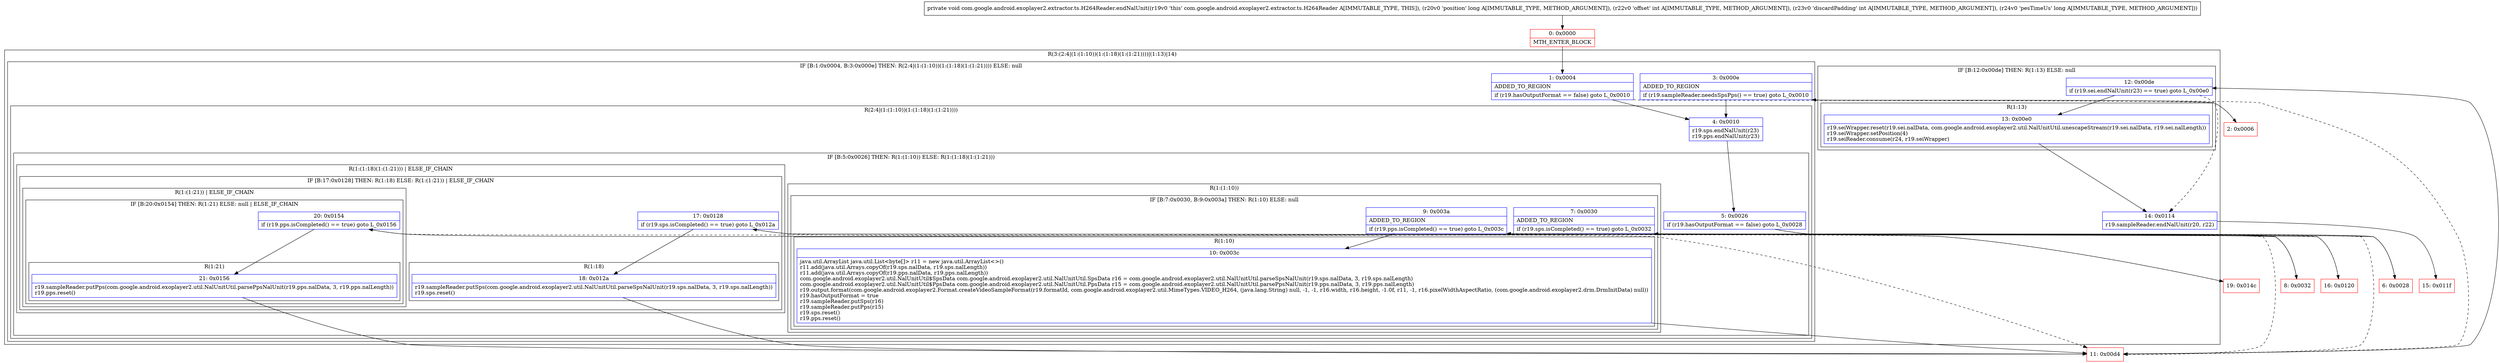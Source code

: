 digraph "CFG forcom.google.android.exoplayer2.extractor.ts.H264Reader.endNalUnit(JIIJ)V" {
subgraph cluster_Region_249425734 {
label = "R(3:(2:4|(1:(1:10))(1:(1:18)(1:(1:21))))|(1:13)|14)";
node [shape=record,color=blue];
subgraph cluster_IfRegion_448565326 {
label = "IF [B:1:0x0004, B:3:0x000e] THEN: R(2:4|(1:(1:10))(1:(1:18)(1:(1:21)))) ELSE: null";
node [shape=record,color=blue];
Node_1 [shape=record,label="{1\:\ 0x0004|ADDED_TO_REGION\l|if (r19.hasOutputFormat == false) goto L_0x0010\l}"];
Node_3 [shape=record,label="{3\:\ 0x000e|ADDED_TO_REGION\l|if (r19.sampleReader.needsSpsPps() == true) goto L_0x0010\l}"];
subgraph cluster_Region_142386904 {
label = "R(2:4|(1:(1:10))(1:(1:18)(1:(1:21))))";
node [shape=record,color=blue];
Node_4 [shape=record,label="{4\:\ 0x0010|r19.sps.endNalUnit(r23)\lr19.pps.endNalUnit(r23)\l}"];
subgraph cluster_IfRegion_858175628 {
label = "IF [B:5:0x0026] THEN: R(1:(1:10)) ELSE: R(1:(1:18)(1:(1:21)))";
node [shape=record,color=blue];
Node_5 [shape=record,label="{5\:\ 0x0026|if (r19.hasOutputFormat == false) goto L_0x0028\l}"];
subgraph cluster_Region_1390462577 {
label = "R(1:(1:10))";
node [shape=record,color=blue];
subgraph cluster_IfRegion_748688003 {
label = "IF [B:7:0x0030, B:9:0x003a] THEN: R(1:10) ELSE: null";
node [shape=record,color=blue];
Node_7 [shape=record,label="{7\:\ 0x0030|ADDED_TO_REGION\l|if (r19.sps.isCompleted() == true) goto L_0x0032\l}"];
Node_9 [shape=record,label="{9\:\ 0x003a|ADDED_TO_REGION\l|if (r19.pps.isCompleted() == true) goto L_0x003c\l}"];
subgraph cluster_Region_813280275 {
label = "R(1:10)";
node [shape=record,color=blue];
Node_10 [shape=record,label="{10\:\ 0x003c|java.util.ArrayList java.util.List\<byte[]\> r11 = new java.util.ArrayList\<\>()\lr11.add(java.util.Arrays.copyOf(r19.sps.nalData, r19.sps.nalLength))\lr11.add(java.util.Arrays.copyOf(r19.pps.nalData, r19.pps.nalLength))\lcom.google.android.exoplayer2.util.NalUnitUtil$SpsData com.google.android.exoplayer2.util.NalUnitUtil.SpsData r16 = com.google.android.exoplayer2.util.NalUnitUtil.parseSpsNalUnit(r19.sps.nalData, 3, r19.sps.nalLength)\lcom.google.android.exoplayer2.util.NalUnitUtil$PpsData com.google.android.exoplayer2.util.NalUnitUtil.PpsData r15 = com.google.android.exoplayer2.util.NalUnitUtil.parsePpsNalUnit(r19.pps.nalData, 3, r19.pps.nalLength)\lr19.output.format(com.google.android.exoplayer2.Format.createVideoSampleFormat(r19.formatId, com.google.android.exoplayer2.util.MimeTypes.VIDEO_H264, (java.lang.String) null, \-1, \-1, r16.width, r16.height, \-1.0f, r11, \-1, r16.pixelWidthAspectRatio, (com.google.android.exoplayer2.drm.DrmInitData) null))\lr19.hasOutputFormat = true\lr19.sampleReader.putSps(r16)\lr19.sampleReader.putPps(r15)\lr19.sps.reset()\lr19.pps.reset()\l}"];
}
}
}
subgraph cluster_Region_1090993065 {
label = "R(1:(1:18)(1:(1:21))) | ELSE_IF_CHAIN\l";
node [shape=record,color=blue];
subgraph cluster_IfRegion_1206065629 {
label = "IF [B:17:0x0128] THEN: R(1:18) ELSE: R(1:(1:21)) | ELSE_IF_CHAIN\l";
node [shape=record,color=blue];
Node_17 [shape=record,label="{17\:\ 0x0128|if (r19.sps.isCompleted() == true) goto L_0x012a\l}"];
subgraph cluster_Region_325360670 {
label = "R(1:18)";
node [shape=record,color=blue];
Node_18 [shape=record,label="{18\:\ 0x012a|r19.sampleReader.putSps(com.google.android.exoplayer2.util.NalUnitUtil.parseSpsNalUnit(r19.sps.nalData, 3, r19.sps.nalLength))\lr19.sps.reset()\l}"];
}
subgraph cluster_Region_1065136379 {
label = "R(1:(1:21)) | ELSE_IF_CHAIN\l";
node [shape=record,color=blue];
subgraph cluster_IfRegion_1197346510 {
label = "IF [B:20:0x0154] THEN: R(1:21) ELSE: null | ELSE_IF_CHAIN\l";
node [shape=record,color=blue];
Node_20 [shape=record,label="{20\:\ 0x0154|if (r19.pps.isCompleted() == true) goto L_0x0156\l}"];
subgraph cluster_Region_413981193 {
label = "R(1:21)";
node [shape=record,color=blue];
Node_21 [shape=record,label="{21\:\ 0x0156|r19.sampleReader.putPps(com.google.android.exoplayer2.util.NalUnitUtil.parsePpsNalUnit(r19.pps.nalData, 3, r19.pps.nalLength))\lr19.pps.reset()\l}"];
}
}
}
}
}
}
}
}
subgraph cluster_IfRegion_798957934 {
label = "IF [B:12:0x00de] THEN: R(1:13) ELSE: null";
node [shape=record,color=blue];
Node_12 [shape=record,label="{12\:\ 0x00de|if (r19.sei.endNalUnit(r23) == true) goto L_0x00e0\l}"];
subgraph cluster_Region_1967044366 {
label = "R(1:13)";
node [shape=record,color=blue];
Node_13 [shape=record,label="{13\:\ 0x00e0|r19.seiWrapper.reset(r19.sei.nalData, com.google.android.exoplayer2.util.NalUnitUtil.unescapeStream(r19.sei.nalData, r19.sei.nalLength))\lr19.seiWrapper.setPosition(4)\lr19.seiReader.consume(r24, r19.seiWrapper)\l}"];
}
}
Node_14 [shape=record,label="{14\:\ 0x0114|r19.sampleReader.endNalUnit(r20, r22)\l}"];
}
Node_0 [shape=record,color=red,label="{0\:\ 0x0000|MTH_ENTER_BLOCK\l}"];
Node_2 [shape=record,color=red,label="{2\:\ 0x0006}"];
Node_6 [shape=record,color=red,label="{6\:\ 0x0028}"];
Node_8 [shape=record,color=red,label="{8\:\ 0x0032}"];
Node_11 [shape=record,color=red,label="{11\:\ 0x00d4}"];
Node_15 [shape=record,color=red,label="{15\:\ 0x011f}"];
Node_16 [shape=record,color=red,label="{16\:\ 0x0120}"];
Node_19 [shape=record,color=red,label="{19\:\ 0x014c}"];
MethodNode[shape=record,label="{private void com.google.android.exoplayer2.extractor.ts.H264Reader.endNalUnit((r19v0 'this' com.google.android.exoplayer2.extractor.ts.H264Reader A[IMMUTABLE_TYPE, THIS]), (r20v0 'position' long A[IMMUTABLE_TYPE, METHOD_ARGUMENT]), (r22v0 'offset' int A[IMMUTABLE_TYPE, METHOD_ARGUMENT]), (r23v0 'discardPadding' int A[IMMUTABLE_TYPE, METHOD_ARGUMENT]), (r24v0 'pesTimeUs' long A[IMMUTABLE_TYPE, METHOD_ARGUMENT])) }"];
MethodNode -> Node_0;
Node_1 -> Node_2[style=dashed];
Node_1 -> Node_4;
Node_3 -> Node_4;
Node_3 -> Node_11[style=dashed];
Node_4 -> Node_5;
Node_5 -> Node_6;
Node_5 -> Node_16[style=dashed];
Node_7 -> Node_8;
Node_7 -> Node_11[style=dashed];
Node_9 -> Node_10;
Node_9 -> Node_11[style=dashed];
Node_10 -> Node_11;
Node_17 -> Node_18;
Node_17 -> Node_19[style=dashed];
Node_18 -> Node_11;
Node_20 -> Node_11[style=dashed];
Node_20 -> Node_21;
Node_21 -> Node_11;
Node_12 -> Node_13;
Node_12 -> Node_14[style=dashed];
Node_13 -> Node_14;
Node_14 -> Node_15;
Node_0 -> Node_1;
Node_2 -> Node_3;
Node_6 -> Node_7;
Node_8 -> Node_9;
Node_11 -> Node_12;
Node_16 -> Node_17;
Node_19 -> Node_20;
}

